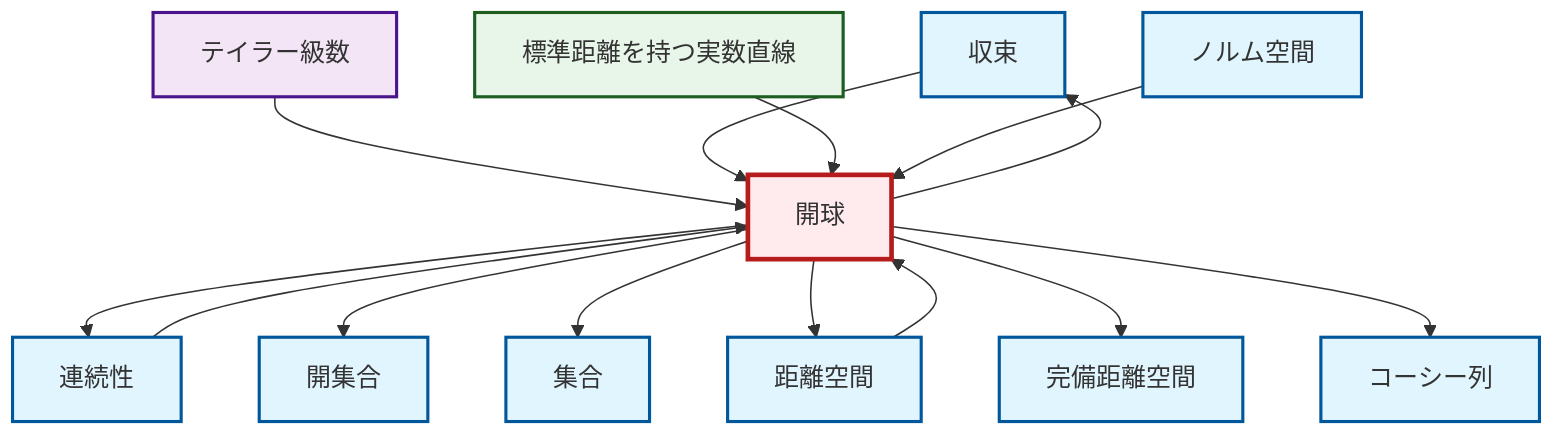 graph TD
    classDef definition fill:#e1f5fe,stroke:#01579b,stroke-width:2px
    classDef theorem fill:#f3e5f5,stroke:#4a148c,stroke-width:2px
    classDef axiom fill:#fff3e0,stroke:#e65100,stroke-width:2px
    classDef example fill:#e8f5e9,stroke:#1b5e20,stroke-width:2px
    classDef current fill:#ffebee,stroke:#b71c1c,stroke-width:3px
    def-open-set["開集合"]:::definition
    def-convergence["収束"]:::definition
    def-metric-space["距離空間"]:::definition
    def-set["集合"]:::definition
    def-complete-metric-space["完備距離空間"]:::definition
    def-continuity["連続性"]:::definition
    def-open-ball["開球"]:::definition
    ex-real-line-metric["標準距離を持つ実数直線"]:::example
    thm-taylor-series["テイラー級数"]:::theorem
    def-normed-vector-space["ノルム空間"]:::definition
    def-cauchy-sequence["コーシー列"]:::definition
    def-open-ball --> def-continuity
    def-open-ball --> def-open-set
    thm-taylor-series --> def-open-ball
    def-continuity --> def-open-ball
    def-convergence --> def-open-ball
    ex-real-line-metric --> def-open-ball
    def-open-ball --> def-convergence
    def-open-ball --> def-set
    def-normed-vector-space --> def-open-ball
    def-open-ball --> def-metric-space
    def-metric-space --> def-open-ball
    def-open-ball --> def-complete-metric-space
    def-open-ball --> def-cauchy-sequence
    class def-open-ball current